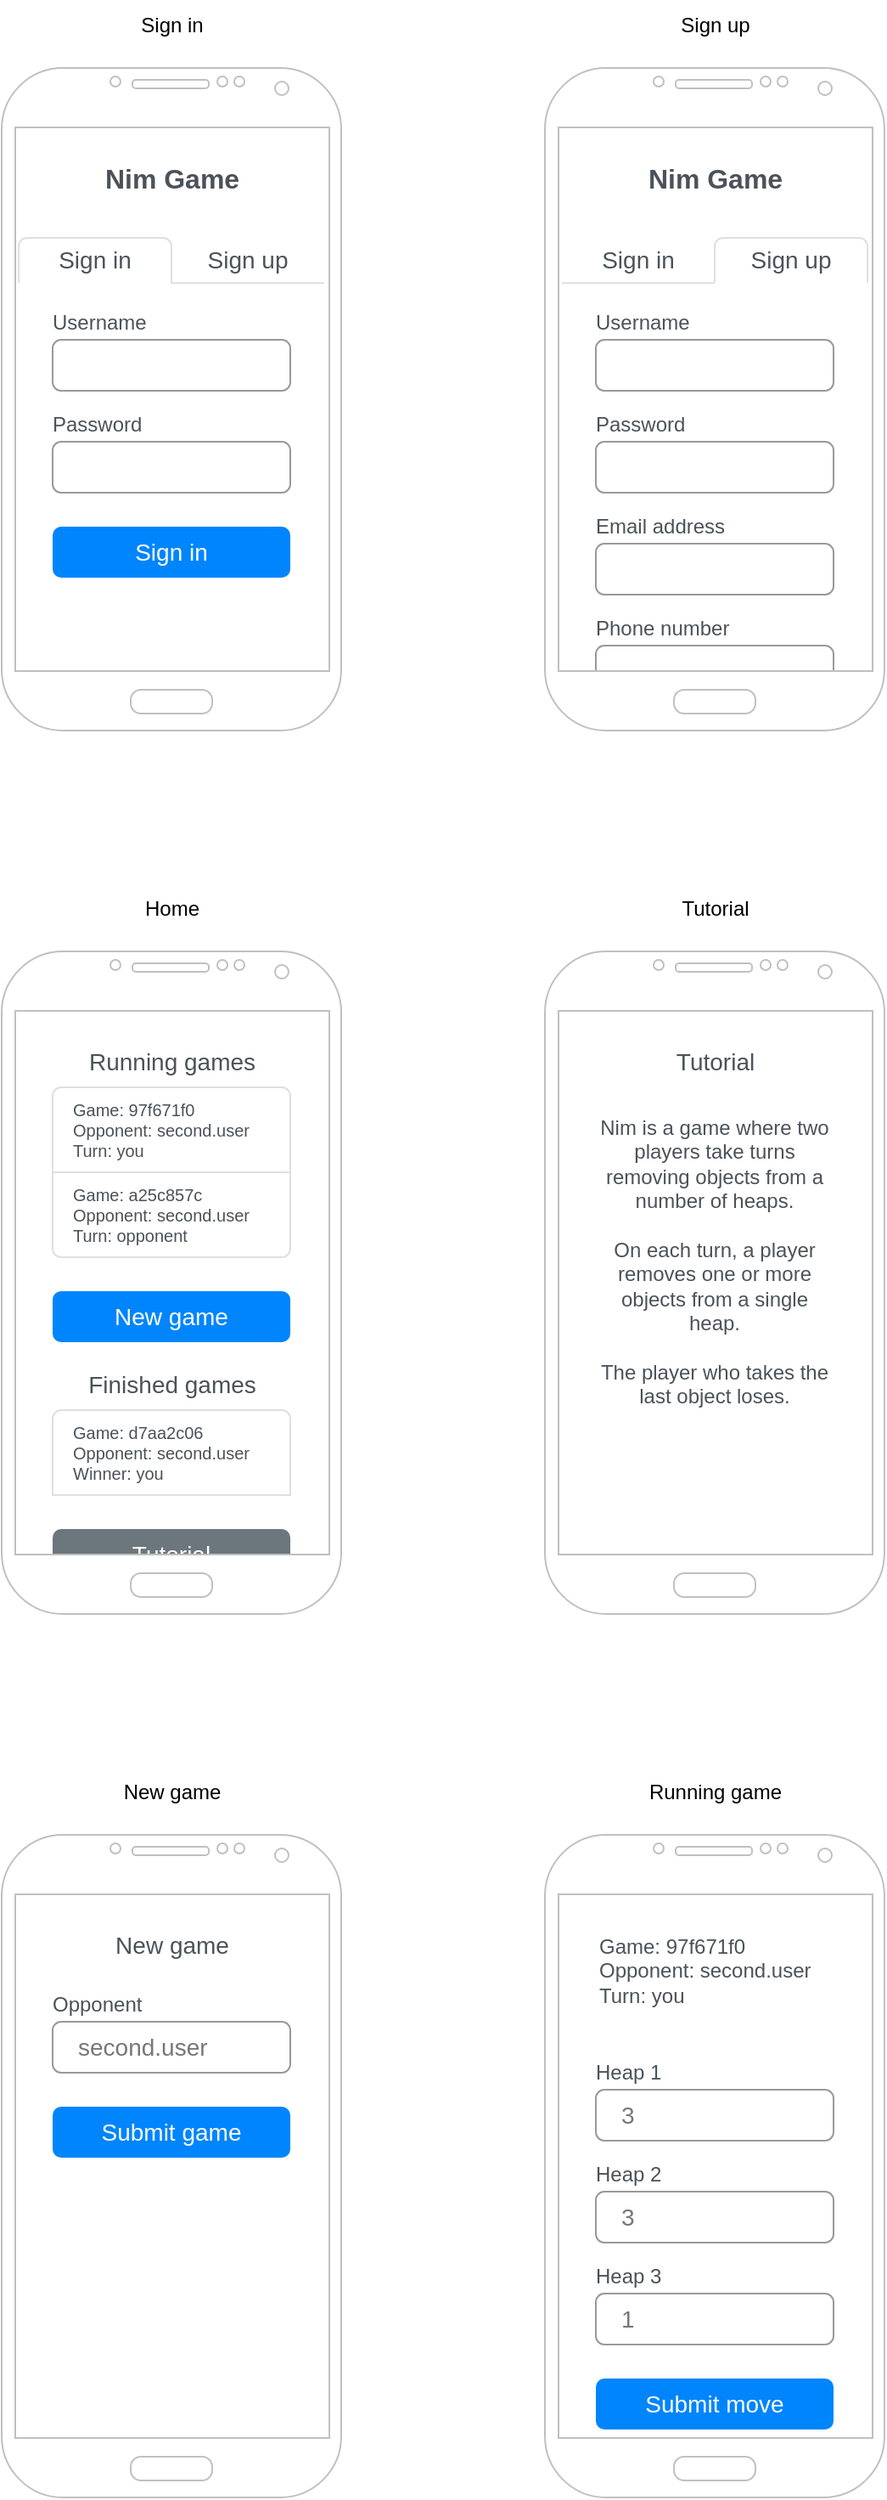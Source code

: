 <mxfile version="24.8.4">
  <diagram name="Page-1" id="CYhbxXl5cnnea0aICzzV">
    <mxGraphModel dx="437" dy="351" grid="1" gridSize="10" guides="1" tooltips="1" connect="1" arrows="1" fold="1" page="1" pageScale="1" pageWidth="850" pageHeight="1100" math="0" shadow="0">
      <root>
        <mxCell id="0" />
        <mxCell id="1" parent="0" />
        <mxCell id="ZpwrDCRGx_NDIAUTxhdb-2" value="" style="html=1;shadow=0;dashed=0;shape=mxgraph.bootstrap.rrect;rSize=5;strokeColor=#999999;fillColor=#ffffff;fontColor=#777777;whiteSpace=wrap;align=left;verticalAlign=middle;fontStyle=0;fontSize=14;spacing=15;" vertex="1" parent="1">
          <mxGeometry x="430" y="420" width="140" height="30" as="geometry" />
        </mxCell>
        <mxCell id="kBiesCPEOQcfk9krNRWG-109" value="Submit game" style="html=1;shadow=0;dashed=0;shape=mxgraph.bootstrap.rrect;rSize=5;strokeColor=none;strokeWidth=1;fillColor=#0085FC;fontColor=#FFFFFF;whiteSpace=wrap;align=center;verticalAlign=middle;spacingLeft=0;fontStyle=0;fontSize=14;spacing=5;" parent="1" vertex="1">
          <mxGeometry x="110" y="1280" width="140" height="30" as="geometry" />
        </mxCell>
        <mxCell id="kBiesCPEOQcfk9krNRWG-136" value="Tutorial" style="html=1;shadow=0;dashed=0;shape=mxgraph.bootstrap.rrect;rSize=5;strokeColor=none;strokeWidth=1;fillColor=#6C767D;fontColor=#FFFFFF;whiteSpace=wrap;align=center;verticalAlign=middle;spacingLeft=0;fontStyle=0;fontSize=14;spacing=5;" parent="1" vertex="1">
          <mxGeometry x="110" y="940" width="140" height="30" as="geometry" />
        </mxCell>
        <mxCell id="kBiesCPEOQcfk9krNRWG-105" value="" style="swimlane;fontStyle=0;childLayout=stackLayout;horizontal=1;startSize=0;horizontalStack=0;resizeParent=1;resizeParentMax=0;resizeLast=0;collapsible=0;marginBottom=0;whiteSpace=wrap;html=1;strokeColor=none;fillColor=none;" parent="1" vertex="1">
          <mxGeometry x="110" y="870" width="140" height="50" as="geometry" />
        </mxCell>
        <mxCell id="kBiesCPEOQcfk9krNRWG-106" value="Game: d7aa2c06&lt;div style=&quot;&quot;&gt;Opponent: second.user&lt;/div&gt;&lt;div style=&quot;font-size: 10px;&quot;&gt;Winner: you&lt;/div&gt;" style="text;strokeColor=#DFDFDF;fillColor=#FFFFFF;align=left;verticalAlign=middle;spacingLeft=10;spacingRight=10;overflow=hidden;points=[[0,0.5],[1,0.5]];portConstraint=eastwest;rotatable=0;whiteSpace=wrap;html=1;shape=mxgraph.bootstrap.topButton;rSize=5;fontColor=#4B5259;fontSize=10;" parent="kBiesCPEOQcfk9krNRWG-105" vertex="1">
          <mxGeometry width="140" height="50" as="geometry" />
        </mxCell>
        <mxCell id="kBiesCPEOQcfk9krNRWG-1" value="" style="verticalLabelPosition=bottom;verticalAlign=top;html=1;shadow=0;dashed=0;strokeWidth=1;shape=mxgraph.android.phone2;strokeColor=#c0c0c0;" parent="1" vertex="1">
          <mxGeometry x="80" y="80" width="200" height="390" as="geometry" />
        </mxCell>
        <mxCell id="kBiesCPEOQcfk9krNRWG-12" value="Username" style="text;html=1;align=left;verticalAlign=middle;resizable=0;points=[];autosize=1;strokeColor=none;fillColor=none;spacing=0;fontColor=#4B5259;" parent="1" vertex="1">
          <mxGeometry x="110" y="220" width="70" height="20" as="geometry" />
        </mxCell>
        <mxCell id="kBiesCPEOQcfk9krNRWG-14" value="Password" style="text;html=1;align=left;verticalAlign=middle;resizable=0;points=[];autosize=1;strokeColor=none;fillColor=none;strokeWidth=1;spacing=0;fontColor=#4B5259;" parent="1" vertex="1">
          <mxGeometry x="110" y="280" width="70" height="20" as="geometry" />
        </mxCell>
        <mxCell id="kBiesCPEOQcfk9krNRWG-30" value="Nim Game" style="text;html=1;align=center;verticalAlign=middle;resizable=0;points=[];autosize=1;strokeColor=none;fillColor=none;fontSize=16;fontColor=#4B5259;fontStyle=1" parent="1" vertex="1">
          <mxGeometry x="130" y="130" width="100" height="30" as="geometry" />
        </mxCell>
        <mxCell id="kBiesCPEOQcfk9krNRWG-34" value="" style="html=1;shadow=0;dashed=0;shape=mxgraph.bootstrap.rrect;rSize=5;strokeColor=#999999;fillColor=#ffffff;fontColor=#777777;whiteSpace=wrap;align=left;verticalAlign=middle;fontStyle=0;fontSize=14;spacing=15;" parent="1" vertex="1">
          <mxGeometry x="110" y="240" width="140" height="30" as="geometry" />
        </mxCell>
        <mxCell id="kBiesCPEOQcfk9krNRWG-35" value="" style="html=1;shadow=0;dashed=0;shape=mxgraph.bootstrap.rrect;rSize=5;strokeColor=#999999;fillColor=#ffffff;fontColor=#777777;whiteSpace=wrap;align=left;verticalAlign=middle;fontStyle=0;fontSize=14;spacing=15;" parent="1" vertex="1">
          <mxGeometry x="110" y="300" width="140" height="30" as="geometry" />
        </mxCell>
        <mxCell id="kBiesCPEOQcfk9krNRWG-36" value="Sign in" style="html=1;shadow=0;dashed=0;shape=mxgraph.bootstrap.rrect;rSize=5;strokeColor=none;strokeWidth=1;fillColor=#0085FC;fontColor=#FFFFFF;whiteSpace=wrap;align=center;verticalAlign=middle;spacingLeft=0;fontStyle=0;fontSize=14;spacing=5;" parent="1" vertex="1">
          <mxGeometry x="110" y="350" width="140" height="30" as="geometry" />
        </mxCell>
        <mxCell id="kBiesCPEOQcfk9krNRWG-59" value="" style="group" parent="1" vertex="1" connectable="0">
          <mxGeometry x="90" y="180" width="180" height="30" as="geometry" />
        </mxCell>
        <mxCell id="kBiesCPEOQcfk9krNRWG-53" value="Sign in" style="html=1;shadow=0;dashed=0;shape=mxgraph.bootstrap.tabTop;strokeColor=#DFDFDF;fillColor=#ffffff;rSize=5;perimeter=none;whiteSpace=wrap;resizeWidth=1;align=center;spacing=20;fontSize=14;fontColor=#4B5259;" parent="kBiesCPEOQcfk9krNRWG-59" vertex="1">
          <mxGeometry width="90" height="26.667" as="geometry" />
        </mxCell>
        <mxCell id="kBiesCPEOQcfk9krNRWG-56" value="Sign up" style="strokeColor=none;fillColor=none;rSize=5;perimeter=none;whiteSpace=wrap;resizeWidth=1;align=center;spacing=20;fontSize=14;fontColor=#4B5259;" parent="kBiesCPEOQcfk9krNRWG-59" vertex="1">
          <mxGeometry x="90" width="90" height="26.667" as="geometry" />
        </mxCell>
        <mxCell id="kBiesCPEOQcfk9krNRWG-58" value="" style="shape=line;strokeColor=#dddddd;" parent="kBiesCPEOQcfk9krNRWG-59" vertex="1">
          <mxGeometry x="90" y="23.333" width="90" height="6.667" as="geometry" />
        </mxCell>
        <mxCell id="kBiesCPEOQcfk9krNRWG-60" value="" style="verticalLabelPosition=bottom;verticalAlign=top;html=1;shadow=0;dashed=0;strokeWidth=1;shape=mxgraph.android.phone2;strokeColor=#c0c0c0;" parent="1" vertex="1">
          <mxGeometry x="400" y="80" width="200" height="390" as="geometry" />
        </mxCell>
        <mxCell id="kBiesCPEOQcfk9krNRWG-61" value="Username" style="text;html=1;align=left;verticalAlign=middle;resizable=0;points=[];autosize=1;strokeColor=none;fillColor=none;spacing=0;fontColor=#4B5259;" parent="1" vertex="1">
          <mxGeometry x="430" y="220" width="70" height="20" as="geometry" />
        </mxCell>
        <mxCell id="kBiesCPEOQcfk9krNRWG-62" value="Email address" style="text;html=1;align=left;verticalAlign=middle;resizable=0;points=[];autosize=1;strokeColor=none;fillColor=none;strokeWidth=1;spacing=0;fontColor=#4B5259;" parent="1" vertex="1">
          <mxGeometry x="430" y="340" width="100" height="20" as="geometry" />
        </mxCell>
        <mxCell id="kBiesCPEOQcfk9krNRWG-63" value="Nim Game" style="text;html=1;align=center;verticalAlign=middle;resizable=0;points=[];autosize=1;strokeColor=none;fillColor=none;fontSize=16;fontStyle=1;fontColor=#4B5259;" parent="1" vertex="1">
          <mxGeometry x="450" y="130" width="100" height="30" as="geometry" />
        </mxCell>
        <mxCell id="kBiesCPEOQcfk9krNRWG-64" value="" style="html=1;shadow=0;dashed=0;shape=mxgraph.bootstrap.rrect;rSize=5;strokeColor=#999999;fillColor=#ffffff;fontColor=#777777;whiteSpace=wrap;align=left;verticalAlign=middle;fontStyle=0;fontSize=14;spacing=15;" parent="1" vertex="1">
          <mxGeometry x="430" y="240" width="140" height="30" as="geometry" />
        </mxCell>
        <mxCell id="kBiesCPEOQcfk9krNRWG-65" value="" style="html=1;shadow=0;dashed=0;shape=mxgraph.bootstrap.rrect;rSize=5;strokeColor=#999999;fillColor=#ffffff;fontColor=#777777;whiteSpace=wrap;align=left;verticalAlign=middle;fontStyle=0;fontSize=14;spacing=15;" parent="1" vertex="1">
          <mxGeometry x="430" y="360" width="140" height="30" as="geometry" />
        </mxCell>
        <mxCell id="kBiesCPEOQcfk9krNRWG-67" value="" style="group" parent="1" vertex="1" connectable="0">
          <mxGeometry x="410" y="180" width="180" height="30" as="geometry" />
        </mxCell>
        <mxCell id="kBiesCPEOQcfk9krNRWG-69" value="Sign in" style="strokeColor=none;fillColor=none;rSize=5;perimeter=none;whiteSpace=wrap;resizeWidth=1;align=center;spacing=20;fontSize=14;fontColor=#4B5259;" parent="kBiesCPEOQcfk9krNRWG-67" vertex="1">
          <mxGeometry width="90" height="26.667" as="geometry" />
        </mxCell>
        <mxCell id="kBiesCPEOQcfk9krNRWG-70" value="" style="shape=line;strokeColor=#dddddd;" parent="kBiesCPEOQcfk9krNRWG-67" vertex="1">
          <mxGeometry y="23.333" width="90" height="6.667" as="geometry" />
        </mxCell>
        <mxCell id="kBiesCPEOQcfk9krNRWG-68" value="Sign up" style="html=1;shadow=0;dashed=0;shape=mxgraph.bootstrap.tabTop;strokeColor=#DFDFDF;fillColor=#ffffff;rSize=5;perimeter=none;whiteSpace=wrap;resizeWidth=1;align=center;spacing=20;fontSize=14;fontColor=#4B5259;" parent="kBiesCPEOQcfk9krNRWG-67" vertex="1">
          <mxGeometry x="90" y="1.599e-14" width="90" height="26.667" as="geometry" />
        </mxCell>
        <mxCell id="kBiesCPEOQcfk9krNRWG-71" value="Password" style="text;html=1;align=left;verticalAlign=middle;resizable=0;points=[];autosize=1;strokeColor=none;fillColor=none;strokeWidth=1;spacing=0;fontColor=#4B5259;" parent="1" vertex="1">
          <mxGeometry x="430" y="280" width="70" height="20" as="geometry" />
        </mxCell>
        <mxCell id="kBiesCPEOQcfk9krNRWG-72" value="" style="html=1;shadow=0;dashed=0;shape=mxgraph.bootstrap.rrect;rSize=5;strokeColor=#999999;fillColor=#ffffff;fontColor=#777777;whiteSpace=wrap;align=left;verticalAlign=middle;fontStyle=0;fontSize=14;spacing=15;" parent="1" vertex="1">
          <mxGeometry x="430" y="300" width="140" height="30" as="geometry" />
        </mxCell>
        <mxCell id="kBiesCPEOQcfk9krNRWG-84" value="" style="verticalLabelPosition=bottom;verticalAlign=top;html=1;shadow=0;dashed=0;strokeWidth=1;shape=mxgraph.android.phone2;strokeColor=#c0c0c0;" parent="1" vertex="1">
          <mxGeometry x="80" y="600" width="200" height="390" as="geometry" />
        </mxCell>
        <mxCell id="kBiesCPEOQcfk9krNRWG-85" value="Sign in" style="text;html=1;align=center;verticalAlign=middle;resizable=0;points=[];autosize=1;strokeColor=none;fillColor=none;" parent="1" vertex="1">
          <mxGeometry x="150" y="40" width="60" height="30" as="geometry" />
        </mxCell>
        <mxCell id="kBiesCPEOQcfk9krNRWG-86" value="Sign up" style="text;html=1;align=center;verticalAlign=middle;resizable=0;points=[];autosize=1;strokeColor=none;fillColor=none;" parent="1" vertex="1">
          <mxGeometry x="470" y="40" width="60" height="30" as="geometry" />
        </mxCell>
        <mxCell id="kBiesCPEOQcfk9krNRWG-87" value="Home" style="text;html=1;align=center;verticalAlign=middle;resizable=0;points=[];autosize=1;strokeColor=none;fillColor=none;" parent="1" vertex="1">
          <mxGeometry x="150" y="560" width="60" height="30" as="geometry" />
        </mxCell>
        <mxCell id="kBiesCPEOQcfk9krNRWG-88" value="New game" style="html=1;shadow=0;dashed=0;shape=mxgraph.bootstrap.rrect;rSize=5;strokeColor=none;strokeWidth=1;fillColor=#0085FC;fontColor=#FFFFFF;whiteSpace=wrap;align=center;verticalAlign=middle;spacingLeft=0;fontStyle=0;fontSize=14;spacing=5;" parent="1" vertex="1">
          <mxGeometry x="110" y="800" width="140" height="30" as="geometry" />
        </mxCell>
        <mxCell id="kBiesCPEOQcfk9krNRWG-89" value="" style="verticalLabelPosition=bottom;verticalAlign=top;html=1;shadow=0;dashed=0;strokeWidth=1;shape=mxgraph.android.phone2;strokeColor=#c0c0c0;" parent="1" vertex="1">
          <mxGeometry x="80" y="1120" width="200" height="390" as="geometry" />
        </mxCell>
        <mxCell id="kBiesCPEOQcfk9krNRWG-90" value="New game" style="text;html=1;align=center;verticalAlign=middle;resizable=0;points=[];autosize=1;strokeColor=none;fillColor=none;" parent="1" vertex="1">
          <mxGeometry x="140" y="1080" width="80" height="30" as="geometry" />
        </mxCell>
        <mxCell id="kBiesCPEOQcfk9krNRWG-91" value="" style="verticalLabelPosition=bottom;verticalAlign=top;html=1;shadow=0;dashed=0;strokeWidth=1;shape=mxgraph.android.phone2;strokeColor=#c0c0c0;" parent="1" vertex="1">
          <mxGeometry x="400" y="1120" width="200" height="390" as="geometry" />
        </mxCell>
        <mxCell id="kBiesCPEOQcfk9krNRWG-92" value="Running game" style="text;html=1;align=center;verticalAlign=middle;resizable=0;points=[];autosize=1;strokeColor=none;fillColor=none;" parent="1" vertex="1">
          <mxGeometry x="450" y="1080" width="100" height="30" as="geometry" />
        </mxCell>
        <mxCell id="kBiesCPEOQcfk9krNRWG-93" value="Submit move" style="html=1;shadow=0;dashed=0;shape=mxgraph.bootstrap.rrect;rSize=5;strokeColor=none;strokeWidth=1;fillColor=#0085FC;fontColor=#FFFFFF;whiteSpace=wrap;align=center;verticalAlign=middle;spacingLeft=0;fontStyle=0;fontSize=14;spacing=5;" parent="1" vertex="1">
          <mxGeometry x="430" y="1440" width="140" height="30" as="geometry" />
        </mxCell>
        <mxCell id="kBiesCPEOQcfk9krNRWG-97" value="" style="swimlane;fontStyle=0;childLayout=stackLayout;horizontal=1;startSize=0;horizontalStack=0;resizeParent=1;resizeParentMax=0;resizeLast=0;collapsible=0;marginBottom=0;whiteSpace=wrap;html=1;strokeColor=none;fillColor=none;" parent="1" vertex="1">
          <mxGeometry x="110" y="680" width="140" height="100" as="geometry" />
        </mxCell>
        <mxCell id="kBiesCPEOQcfk9krNRWG-98" value="Game: 97f671f0&lt;div style=&quot;font-size: 10px;&quot;&gt;Opponent: second.user&lt;/div&gt;&lt;div style=&quot;font-size: 10px;&quot;&gt;Turn: you&lt;/div&gt;" style="text;strokeColor=#DFDFDF;fillColor=#FFFFFF;align=left;verticalAlign=middle;spacingLeft=10;spacingRight=10;overflow=hidden;points=[[0,0.5],[1,0.5]];portConstraint=eastwest;rotatable=0;whiteSpace=wrap;html=1;shape=mxgraph.bootstrap.topButton;rSize=5;fontColor=#4B5259;fontSize=10;" parent="kBiesCPEOQcfk9krNRWG-97" vertex="1">
          <mxGeometry width="140" height="50" as="geometry" />
        </mxCell>
        <mxCell id="kBiesCPEOQcfk9krNRWG-102" value="Game: a25c857c&lt;div style=&quot;font-size: 10px;&quot;&gt;Opponent: second.user&lt;/div&gt;&lt;div style=&quot;font-size: 10px;&quot;&gt;Turn: opponent&lt;/div&gt;" style="text;strokeColor=#DFDFDF;fillColor=#FFFFFF;align=left;verticalAlign=middle;spacingLeft=10;spacingRight=10;overflow=hidden;points=[[0,0.5],[1,0.5]];portConstraint=eastwest;rotatable=0;whiteSpace=wrap;html=1;shape=mxgraph.bootstrap.bottomButton;rSize=5;fontColor=#4B5259;fontSize=10;" parent="kBiesCPEOQcfk9krNRWG-97" vertex="1">
          <mxGeometry y="50" width="140" height="50" as="geometry" />
        </mxCell>
        <mxCell id="kBiesCPEOQcfk9krNRWG-104" value="Running games" style="text;html=1;align=center;verticalAlign=middle;resizable=0;points=[];autosize=1;strokeColor=none;fillColor=none;fontSize=14;fontColor=#4B5259;" parent="1" vertex="1">
          <mxGeometry x="120" y="650" width="120" height="30" as="geometry" />
        </mxCell>
        <mxCell id="kBiesCPEOQcfk9krNRWG-108" value="Finished games" style="text;html=1;align=center;verticalAlign=middle;resizable=0;points=[];autosize=1;strokeColor=none;fillColor=none;fontSize=14;fontColor=#4B5259;" parent="1" vertex="1">
          <mxGeometry x="120" y="840" width="120" height="30" as="geometry" />
        </mxCell>
        <mxCell id="kBiesCPEOQcfk9krNRWG-117" value="New game" style="text;html=1;align=center;verticalAlign=middle;resizable=0;points=[];autosize=1;strokeColor=none;fillColor=none;fontSize=14;fontColor=#4B5259;" parent="1" vertex="1">
          <mxGeometry x="135" y="1170" width="90" height="30" as="geometry" />
        </mxCell>
        <mxCell id="kBiesCPEOQcfk9krNRWG-118" value="Game: 97f671f0&lt;br style=&quot;font-size: 12px;&quot;&gt;Opponent: second.user&lt;div style=&quot;font-size: 12px;&quot;&gt;Turn: you&lt;/div&gt;" style="text;html=1;align=left;verticalAlign=middle;resizable=0;points=[];autosize=1;strokeColor=none;fillColor=none;fontSize=12;fontColor=#4B5259;spacingLeft=0;" parent="1" vertex="1">
          <mxGeometry x="430" y="1170" width="150" height="60" as="geometry" />
        </mxCell>
        <mxCell id="kBiesCPEOQcfk9krNRWG-119" value="Heap 1" style="text;html=1;align=left;verticalAlign=middle;resizable=0;points=[];autosize=1;strokeColor=none;fillColor=none;spacing=0;fontColor=#4B5259;" parent="1" vertex="1">
          <mxGeometry x="430" y="1250" width="60" height="20" as="geometry" />
        </mxCell>
        <mxCell id="kBiesCPEOQcfk9krNRWG-120" value="Heap 3" style="text;html=1;align=left;verticalAlign=middle;resizable=0;points=[];autosize=1;strokeColor=none;fillColor=none;strokeWidth=1;spacing=0;fontColor=#4B5259;" parent="1" vertex="1">
          <mxGeometry x="430" y="1370" width="60" height="20" as="geometry" />
        </mxCell>
        <mxCell id="kBiesCPEOQcfk9krNRWG-121" value="3" style="html=1;shadow=0;dashed=0;shape=mxgraph.bootstrap.rrect;rSize=5;strokeColor=#999999;fillColor=#ffffff;fontColor=#777777;whiteSpace=wrap;align=left;verticalAlign=middle;fontStyle=0;fontSize=14;spacing=15;" parent="1" vertex="1">
          <mxGeometry x="430" y="1270" width="140" height="30" as="geometry" />
        </mxCell>
        <mxCell id="kBiesCPEOQcfk9krNRWG-122" value="1" style="html=1;shadow=0;dashed=0;shape=mxgraph.bootstrap.rrect;rSize=5;strokeColor=#999999;fillColor=#ffffff;fontColor=#777777;whiteSpace=wrap;align=left;verticalAlign=middle;fontStyle=0;fontSize=14;spacing=15;" parent="1" vertex="1">
          <mxGeometry x="430" y="1390" width="140" height="30" as="geometry" />
        </mxCell>
        <mxCell id="kBiesCPEOQcfk9krNRWG-123" value="Heap 2" style="text;html=1;align=left;verticalAlign=middle;resizable=0;points=[];autosize=1;strokeColor=none;fillColor=none;strokeWidth=1;spacing=0;fontColor=#4B5259;" parent="1" vertex="1">
          <mxGeometry x="430" y="1310" width="60" height="20" as="geometry" />
        </mxCell>
        <mxCell id="kBiesCPEOQcfk9krNRWG-124" value="3" style="html=1;shadow=0;dashed=0;shape=mxgraph.bootstrap.rrect;rSize=5;strokeColor=#999999;fillColor=#ffffff;fontColor=#777777;whiteSpace=wrap;align=left;verticalAlign=middle;fontStyle=0;fontSize=14;spacing=15;" parent="1" vertex="1">
          <mxGeometry x="430" y="1330" width="140" height="30" as="geometry" />
        </mxCell>
        <mxCell id="kBiesCPEOQcfk9krNRWG-134" value="" style="verticalLabelPosition=bottom;verticalAlign=top;html=1;shadow=0;dashed=0;strokeWidth=1;shape=mxgraph.android.phone2;strokeColor=#c0c0c0;" parent="1" vertex="1">
          <mxGeometry x="400" y="600" width="200" height="390" as="geometry" />
        </mxCell>
        <mxCell id="kBiesCPEOQcfk9krNRWG-135" value="Tutorial" style="text;html=1;align=center;verticalAlign=middle;resizable=0;points=[];autosize=1;strokeColor=none;fillColor=none;" parent="1" vertex="1">
          <mxGeometry x="470" y="560" width="60" height="30" as="geometry" />
        </mxCell>
        <mxCell id="kBiesCPEOQcfk9krNRWG-137" value="Tutorial" style="text;html=1;align=center;verticalAlign=middle;resizable=0;points=[];autosize=1;strokeColor=none;fillColor=none;fontSize=14;fontColor=#4B5259;" parent="1" vertex="1">
          <mxGeometry x="465" y="650" width="70" height="30" as="geometry" />
        </mxCell>
        <UserObject label="&lt;div style=&quot;font-size: 12px;&quot;&gt;Nim is a game where two players take turns removing objects from a number of heaps.&lt;/div&gt;&lt;div style=&quot;font-size: 12px;&quot;&gt;&lt;br style=&quot;font-size: 12px;&quot;&gt;&lt;/div&gt;&lt;div style=&quot;font-size: 12px;&quot;&gt;On each turn, a player removes one or more objects from a single heap.&lt;/div&gt;&lt;div style=&quot;font-size: 12px;&quot;&gt;&lt;br style=&quot;font-size: 12px;&quot;&gt;&lt;/div&gt;&lt;div style=&quot;font-size: 12px;&quot;&gt;The player who takes the last object loses.&lt;/div&gt;" placeholders="1" name="Variable" id="kBiesCPEOQcfk9krNRWG-140">
          <mxCell style="text;html=1;strokeColor=none;fillColor=none;align=center;verticalAlign=top;whiteSpace=wrap;overflow=hidden;fontColor=#4B5259;spacing=2;spacingLeft=0;spacingRight=0;horizontal=1;fontSize=12;" parent="1" vertex="1">
            <mxGeometry x="430" y="690" width="140" height="250" as="geometry" />
          </mxCell>
        </UserObject>
        <mxCell id="kBiesCPEOQcfk9krNRWG-141" value="Opponent" style="text;html=1;align=left;verticalAlign=middle;resizable=0;points=[];autosize=1;strokeColor=none;fillColor=none;spacing=0;fontColor=#4B5259;" parent="1" vertex="1">
          <mxGeometry x="110" y="1210" width="70" height="20" as="geometry" />
        </mxCell>
        <mxCell id="kBiesCPEOQcfk9krNRWG-142" value="second.user" style="html=1;shadow=0;dashed=0;shape=mxgraph.bootstrap.rrect;rSize=5;strokeColor=#999999;fillColor=#ffffff;fontColor=#777777;whiteSpace=wrap;align=left;verticalAlign=middle;fontStyle=0;fontSize=14;spacing=15;" parent="1" vertex="1">
          <mxGeometry x="110" y="1230" width="140" height="30" as="geometry" />
        </mxCell>
        <mxCell id="ZpwrDCRGx_NDIAUTxhdb-1" value="Phone number" style="text;html=1;align=left;verticalAlign=middle;resizable=0;points=[];autosize=1;strokeColor=none;fillColor=none;strokeWidth=1;spacing=0;fontColor=#4B5259;" vertex="1" parent="1">
          <mxGeometry x="430" y="400" width="100" height="20" as="geometry" />
        </mxCell>
      </root>
    </mxGraphModel>
  </diagram>
</mxfile>
